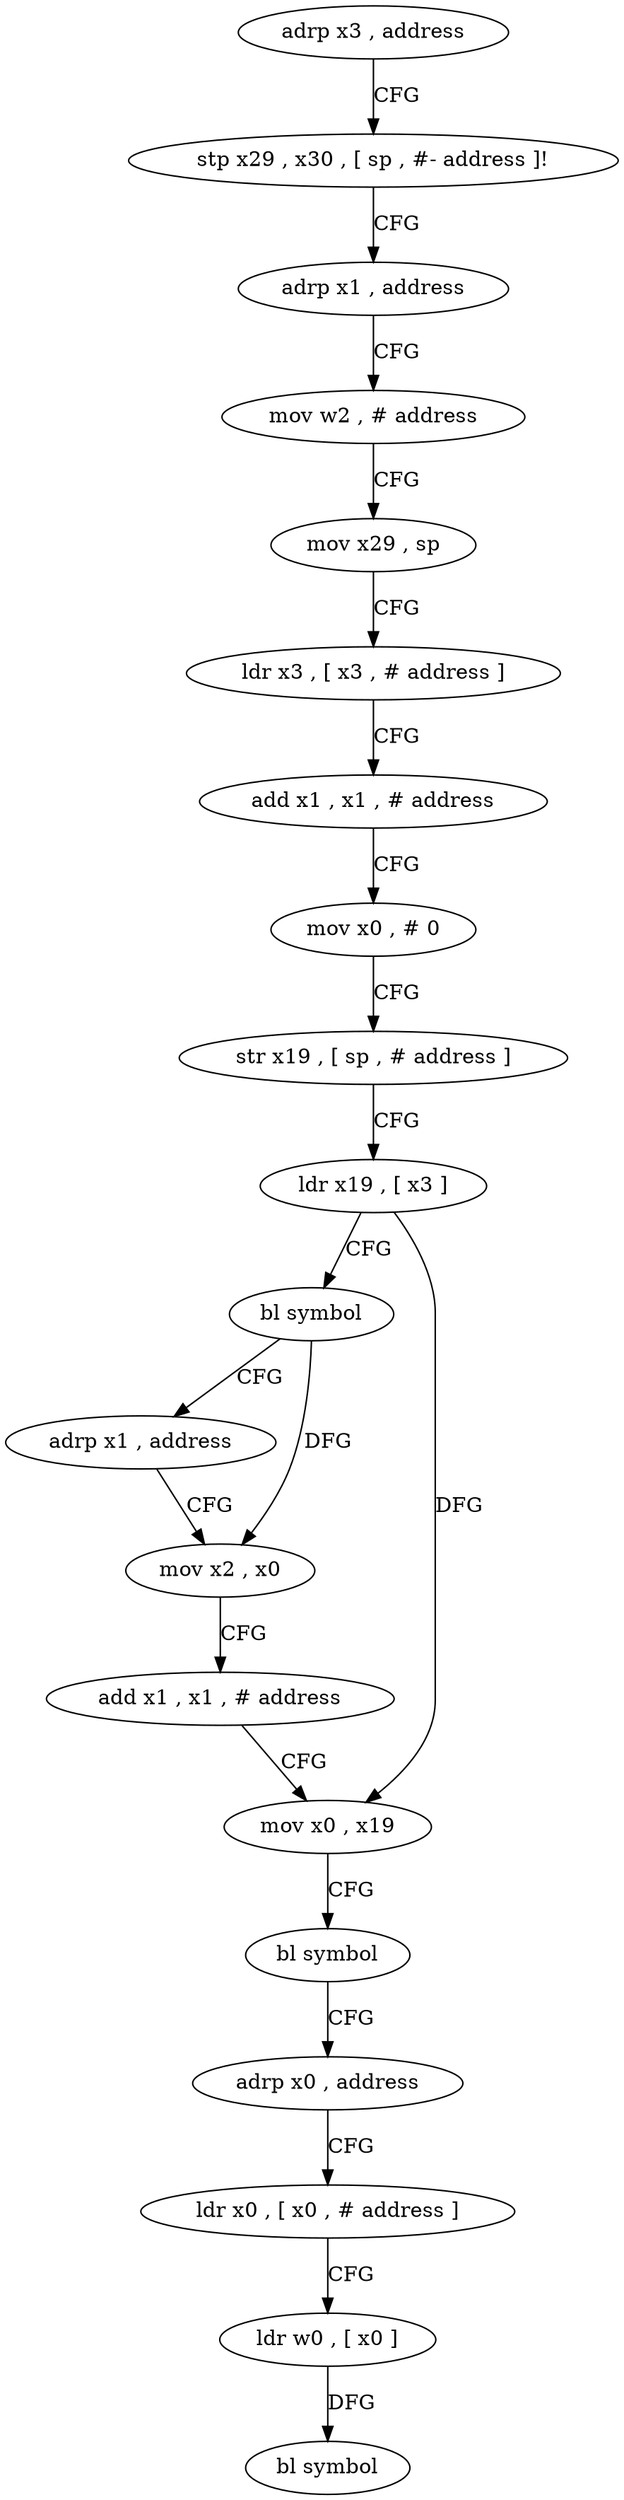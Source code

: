 digraph "func" {
"197432" [label = "adrp x3 , address" ]
"197436" [label = "stp x29 , x30 , [ sp , #- address ]!" ]
"197440" [label = "adrp x1 , address" ]
"197444" [label = "mov w2 , # address" ]
"197448" [label = "mov x29 , sp" ]
"197452" [label = "ldr x3 , [ x3 , # address ]" ]
"197456" [label = "add x1 , x1 , # address" ]
"197460" [label = "mov x0 , # 0" ]
"197464" [label = "str x19 , [ sp , # address ]" ]
"197468" [label = "ldr x19 , [ x3 ]" ]
"197472" [label = "bl symbol" ]
"197476" [label = "adrp x1 , address" ]
"197480" [label = "mov x2 , x0" ]
"197484" [label = "add x1 , x1 , # address" ]
"197488" [label = "mov x0 , x19" ]
"197492" [label = "bl symbol" ]
"197496" [label = "adrp x0 , address" ]
"197500" [label = "ldr x0 , [ x0 , # address ]" ]
"197504" [label = "ldr w0 , [ x0 ]" ]
"197508" [label = "bl symbol" ]
"197432" -> "197436" [ label = "CFG" ]
"197436" -> "197440" [ label = "CFG" ]
"197440" -> "197444" [ label = "CFG" ]
"197444" -> "197448" [ label = "CFG" ]
"197448" -> "197452" [ label = "CFG" ]
"197452" -> "197456" [ label = "CFG" ]
"197456" -> "197460" [ label = "CFG" ]
"197460" -> "197464" [ label = "CFG" ]
"197464" -> "197468" [ label = "CFG" ]
"197468" -> "197472" [ label = "CFG" ]
"197468" -> "197488" [ label = "DFG" ]
"197472" -> "197476" [ label = "CFG" ]
"197472" -> "197480" [ label = "DFG" ]
"197476" -> "197480" [ label = "CFG" ]
"197480" -> "197484" [ label = "CFG" ]
"197484" -> "197488" [ label = "CFG" ]
"197488" -> "197492" [ label = "CFG" ]
"197492" -> "197496" [ label = "CFG" ]
"197496" -> "197500" [ label = "CFG" ]
"197500" -> "197504" [ label = "CFG" ]
"197504" -> "197508" [ label = "DFG" ]
}
